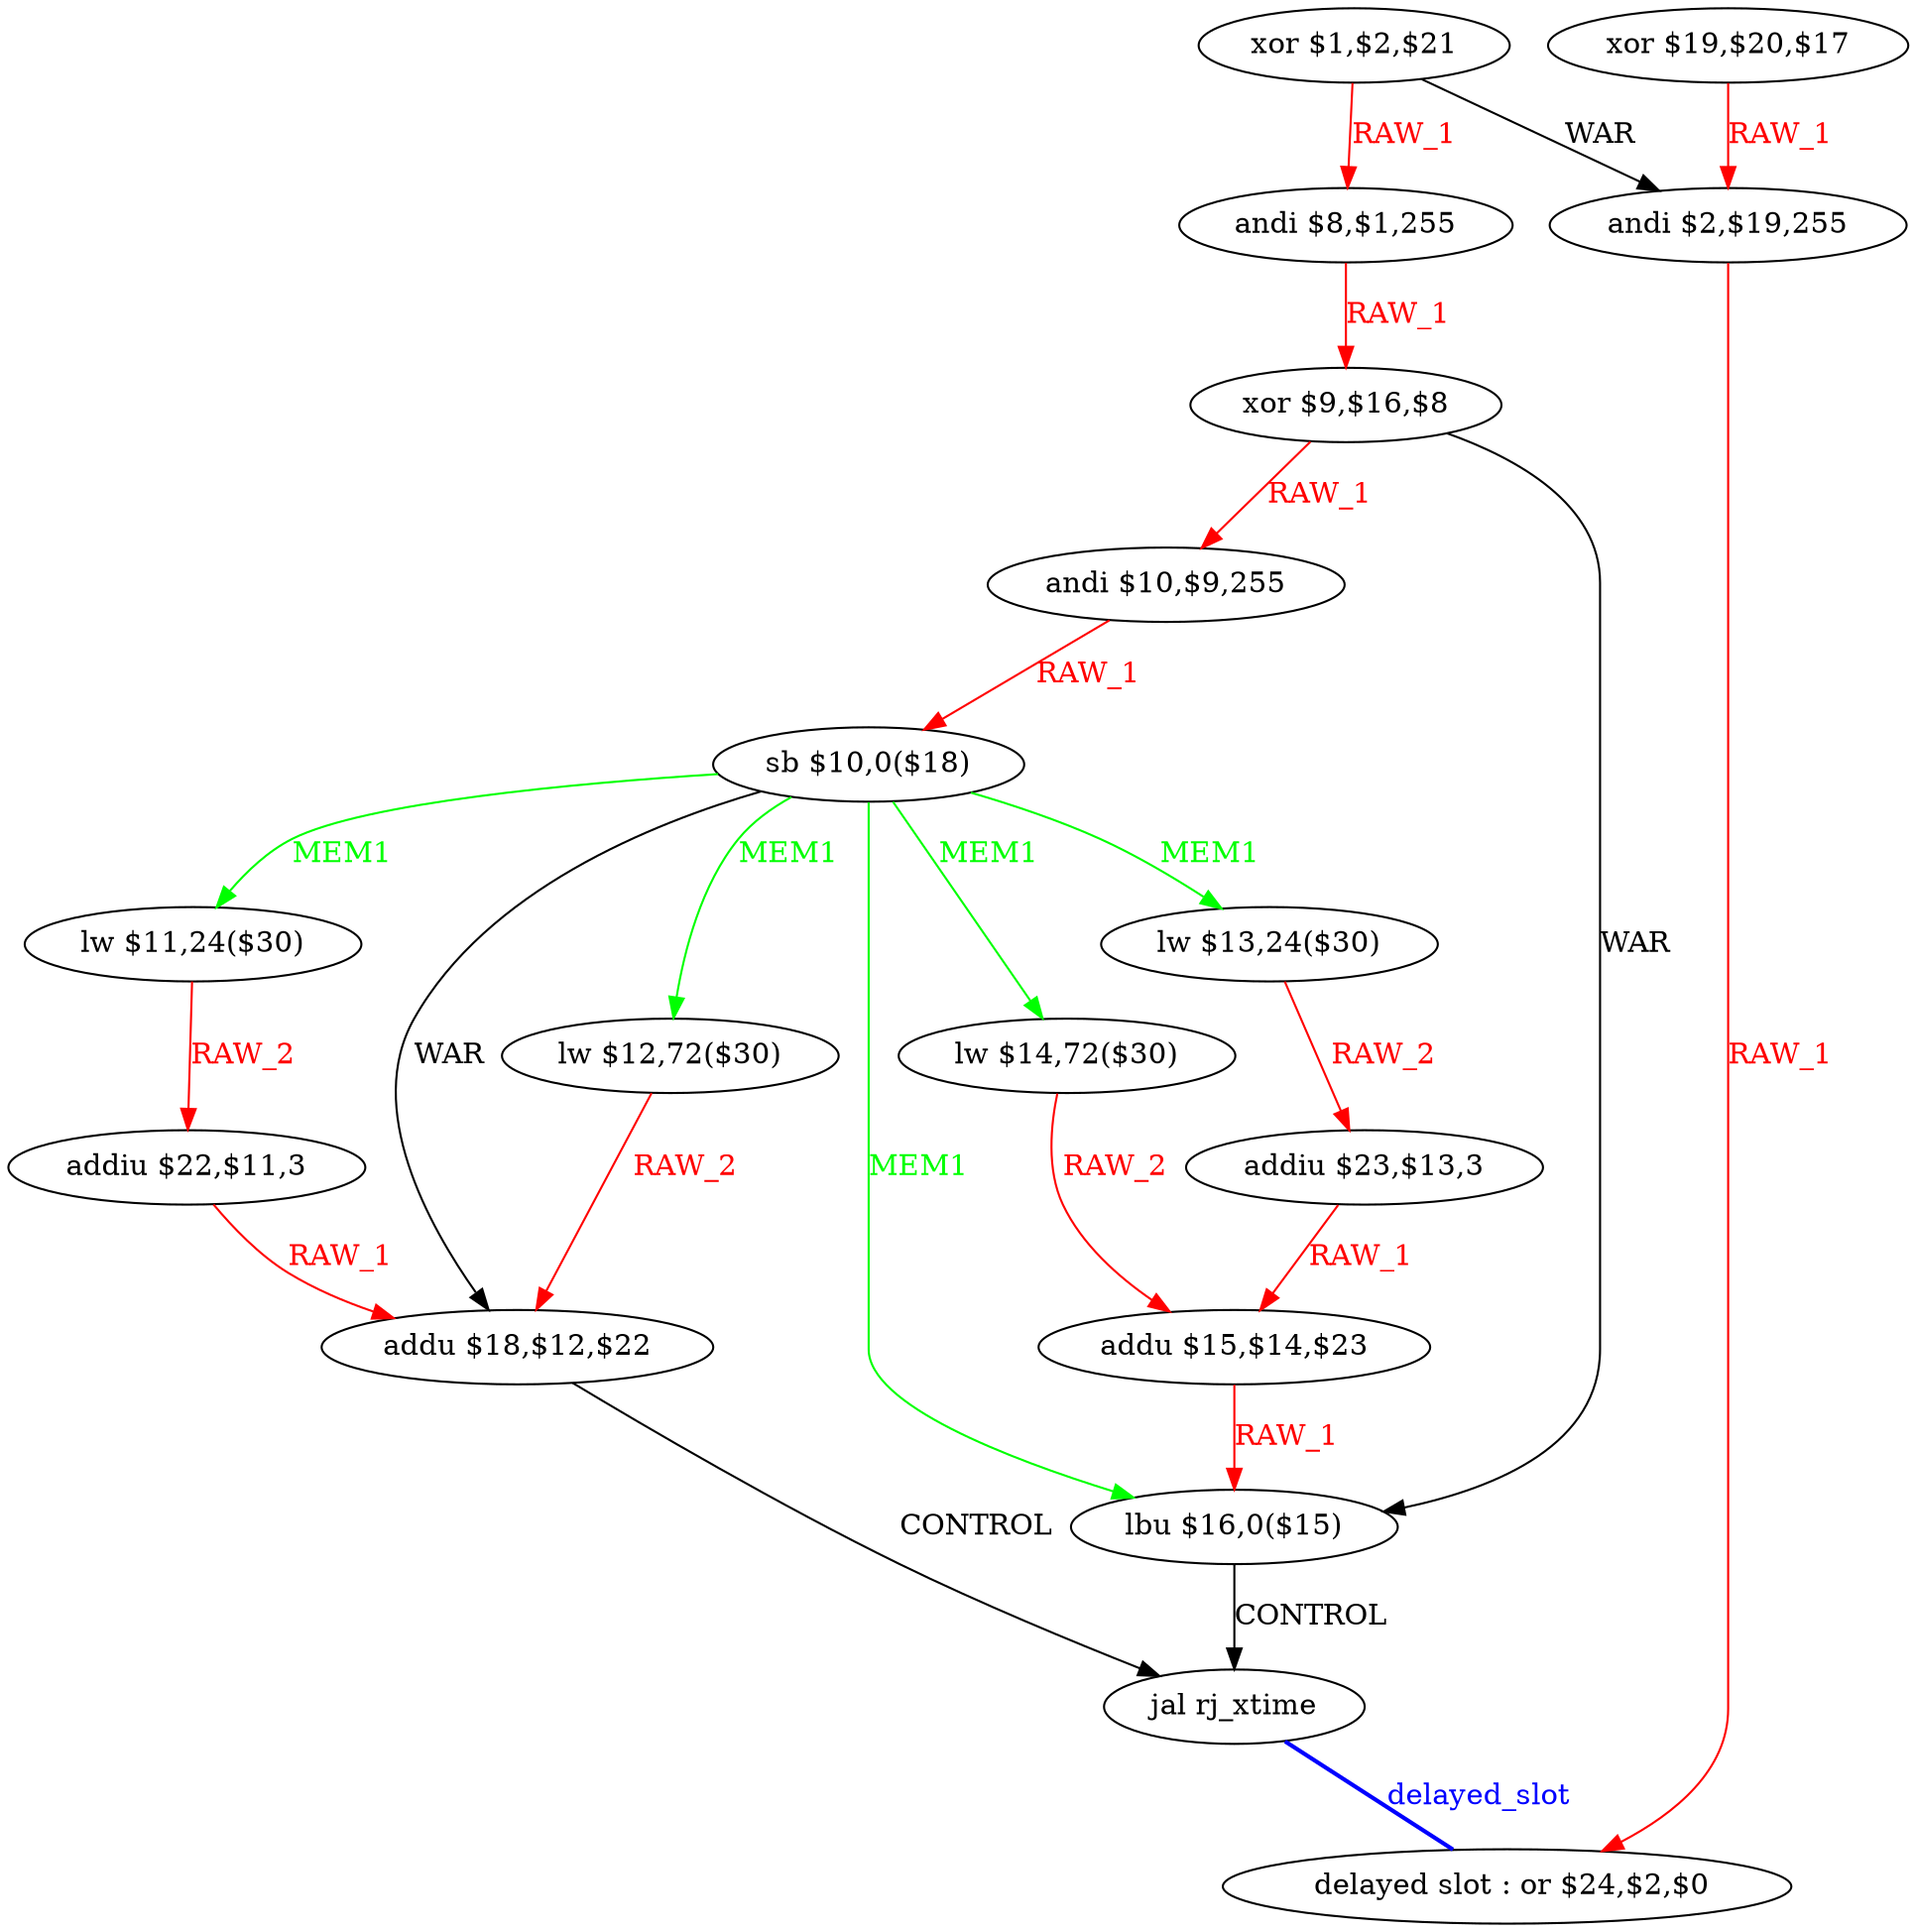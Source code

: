 digraph G1 {
node [shape = ellipse];
i17 [label = " delayed slot : or $24,$2,$0"] ;
i16 ->  i17 [style = bold, dir= none, fontcolor = blue, color = blue, label= "delayed_slot"];
i16 [label = "jal rj_xtime"] ;
i0 [label = "xor $1,$2,$21"] ;
i0 ->  i15 [label= "WAR"];
i0 ->  i1 [color = red, fontcolor = red, label= "RAW_1"];
i15 [label = "andi $2,$19,255"] ;
i15 ->  i17 [color = red, fontcolor = red, label= "RAW_1"];
i1 [label = "andi $8,$1,255"] ;
i1 ->  i2 [color = red, fontcolor = red, label= "RAW_1"];
i2 [label = "xor $9,$16,$8"] ;
i2 ->  i13 [label= "WAR"];
i2 ->  i3 [color = red, fontcolor = red, label= "RAW_1"];
i13 [label = "lbu $16,0($15)"] ;
i13 ->  i16 [label= "CONTROL"];
i3 [label = "andi $10,$9,255"] ;
i3 ->  i4 [color = red, fontcolor = red, label= "RAW_1"];
i4 [label = "sb $10,0($18)"] ;
i4 ->  i13 [color = green, fontcolor = green, label= "MEM1"];
i4 ->  i11 [color = green, fontcolor = green, label= "MEM1"];
i4 ->  i9 [color = green, fontcolor = green, label= "MEM1"];
i4 ->  i8 [label= "WAR"];
i4 ->  i7 [color = green, fontcolor = green, label= "MEM1"];
i4 ->  i5 [color = green, fontcolor = green, label= "MEM1"];
i11 [label = "lw $14,72($30)"] ;
i11 ->  i12 [color = red, fontcolor = red, label= "RAW_2"];
i12 [label = "addu $15,$14,$23"] ;
i12 ->  i13 [color = red, fontcolor = red, label= "RAW_1"];
i9 [label = "lw $13,24($30)"] ;
i9 ->  i10 [color = red, fontcolor = red, label= "RAW_2"];
i10 [label = "addiu $23,$13,3"] ;
i10 ->  i12 [color = red, fontcolor = red, label= "RAW_1"];
i8 [label = "addu $18,$12,$22"] ;
i8 ->  i16 [label= "CONTROL"];
i7 [label = "lw $12,72($30)"] ;
i7 ->  i8 [color = red, fontcolor = red, label= "RAW_2"];
i5 [label = "lw $11,24($30)"] ;
i5 ->  i6 [color = red, fontcolor = red, label= "RAW_2"];
i6 [label = "addiu $22,$11,3"] ;
i6 ->  i8 [color = red, fontcolor = red, label= "RAW_1"];
i14 [label = "xor $19,$20,$17"] ;
i14 ->  i15 [color = red, fontcolor = red, label= "RAW_1"];
}
